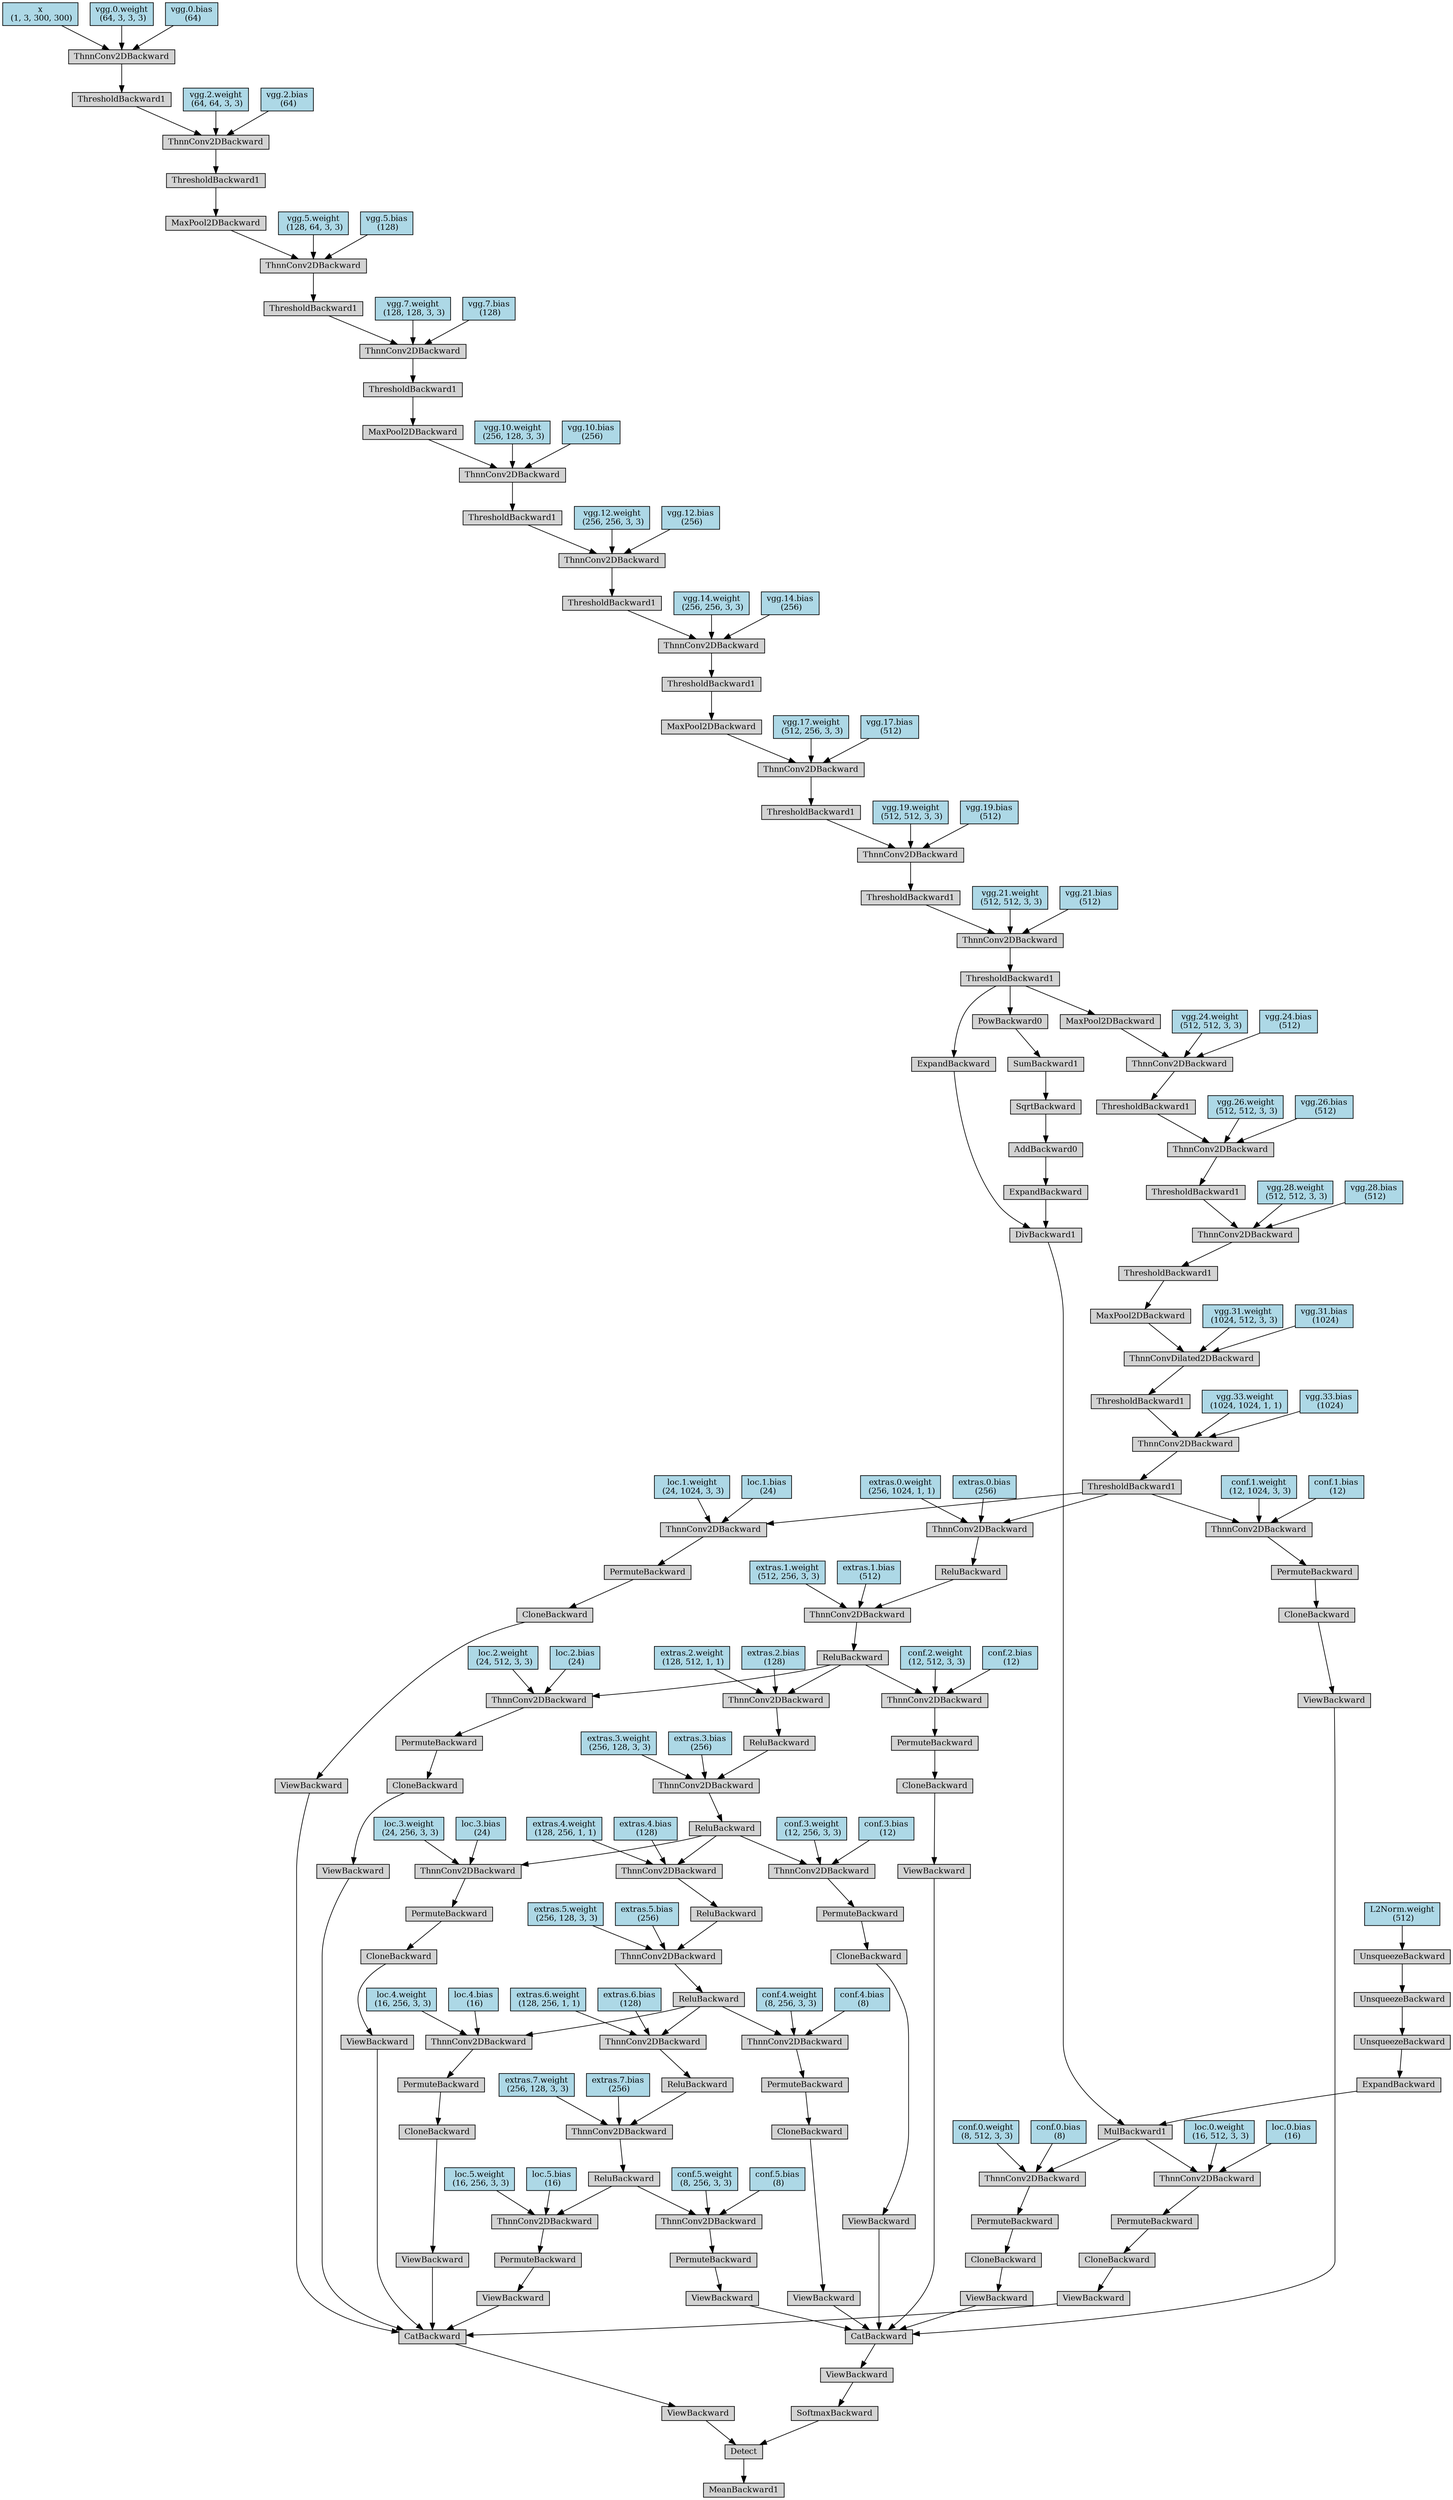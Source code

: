 digraph {
	graph [size="58.05,58.05"]
	node [align=left fontsize=12 height=0.2 ranksep=0.1 shape=box style=filled]
	140163950067328 [label=MeanBackward1]
	140163952101120 -> 140163950067328
	140163952101120 [label=Detect]
	140163950067216 -> 140163952101120
	140163950067216 [label=ViewBackward]
	140163950067048 -> 140163950067216
	140163950067048 [label=CatBackward]
	140163950066880 -> 140163950067048
	140163950066880 [label=ViewBackward]
	140163950066376 -> 140163950066880
	140163950066376 [label=CloneBackward]
	140163950066152 -> 140163950066376
	140163950066152 [label=PermuteBackward]
	140163950065984 -> 140163950066152
	140163950065984 [label=ThnnConv2DBackward]
	140163950065872 -> 140163950065984
	140163950065872 [label=MulBackward1]
	140163950065480 -> 140163950065872
	140163950065480 [label=ExpandBackward]
	140163950065312 -> 140163950065480
	140163950065312 [label=UnsqueezeBackward]
	140163950065200 -> 140163950065312
	140163950065200 [label=UnsqueezeBackward]
	140163950065088 -> 140163950065200
	140163950065088 [label=UnsqueezeBackward]
	140163950064976 -> 140163950065088
	140163950064976 [label="L2Norm.weight
 (512)" fillcolor=lightblue]
	140163950065424 -> 140163950065872
	140163950065424 [label=DivBackward1]
	140163950065256 -> 140163950065424
	140163950065256 [label=ExpandBackward]
	140163950064920 -> 140163950065256
	140163950064920 [label=ThresholdBackward1]
	140163950064808 -> 140163950064920
	140163950064808 [label=ThnnConv2DBackward]
	140163950064696 -> 140163950064808
	140163950064696 [label=ThresholdBackward1]
	140163950064304 -> 140163950064696
	140163950064304 [label=ThnnConv2DBackward]
	140163950064136 -> 140163950064304
	140163950064136 [label=ThresholdBackward1]
	140163950063800 -> 140163950064136
	140163950063800 [label=ThnnConv2DBackward]
	140163950067664 -> 140163950063800
	140163950067664 [label=MaxPool2DBackward]
	140163950077320 -> 140163950067664
	140163950077320 [label=ThresholdBackward1]
	140163950077152 -> 140163950077320
	140163950077152 [label=ThnnConv2DBackward]
	140163950077040 -> 140163950077152
	140163950077040 [label=ThresholdBackward1]
	140163950076480 -> 140163950077040
	140163950076480 [label=ThnnConv2DBackward]
	140163950076368 -> 140163950076480
	140163950076368 [label=ThresholdBackward1]
	140163950335592 -> 140163950076368
	140163950335592 [label=ThnnConv2DBackward]
	140163950335872 -> 140163950335592
	140163950335872 [label=MaxPool2DBackward]
	140163950336656 -> 140163950335872
	140163950336656 [label=ThresholdBackward1]
	140163950336600 -> 140163950336656
	140163950336600 [label=ThnnConv2DBackward]
	140163950337104 -> 140163950336600
	140163950337104 [label=ThresholdBackward1]
	140163950337384 -> 140163950337104
	140163950337384 [label=ThnnConv2DBackward]
	140163950337552 -> 140163950337384
	140163950337552 [label=MaxPool2DBackward]
	140163950335088 -> 140163950337552
	140163950335088 [label=ThresholdBackward1]
	140163950350464 -> 140163950335088
	140163950350464 [label=ThnnConv2DBackward]
	140163950350800 -> 140163950350464
	140163950350800 [label=ThresholdBackward1]
	140163950351192 -> 140163950350800
	140163950351192 [label=ThnnConv2DBackward]
	140163950352760 -> 140163950351192
	140163950352760 [label="x
 (1, 3, 300, 300)" fillcolor=lightblue]
	140163950352592 -> 140163950351192
	140163950352592 [label="vgg.0.weight
 (64, 3, 3, 3)" fillcolor=lightblue]
	140163950352984 -> 140163950351192
	140163950352984 [label="vgg.0.bias
 (64)" fillcolor=lightblue]
	140163950350744 -> 140163950350464
	140163950350744 [label="vgg.2.weight
 (64, 64, 3, 3)" fillcolor=lightblue]
	140163950350912 -> 140163950350464
	140163950350912 [label="vgg.2.bias
 (64)" fillcolor=lightblue]
	140163950337776 -> 140163950337384
	140163950337776 [label="vgg.5.weight
 (128, 64, 3, 3)" fillcolor=lightblue]
	140163950337832 -> 140163950337384
	140163950337832 [label="vgg.5.bias
 (128)" fillcolor=lightblue]
	140163950336488 -> 140163950336600
	140163950336488 [label="vgg.7.weight
 (128, 128, 3, 3)" fillcolor=lightblue]
	140163950336992 -> 140163950336600
	140163950336992 [label="vgg.7.bias
 (128)" fillcolor=lightblue]
	140163950335928 -> 140163950335592
	140163950335928 [label="vgg.10.weight
 (256, 128, 3, 3)" fillcolor=lightblue]
	140163950336040 -> 140163950335592
	140163950336040 [label="vgg.10.bias
 (256)" fillcolor=lightblue]
	140163950076200 -> 140163950076480
	140163950076200 [label="vgg.12.weight
 (256, 256, 3, 3)" fillcolor=lightblue]
	140163950076088 -> 140163950076480
	140163950076088 [label="vgg.12.bias
 (256)" fillcolor=lightblue]
	140163950076872 -> 140163950077152
	140163950076872 [label="vgg.14.weight
 (256, 256, 3, 3)" fillcolor=lightblue]
	140163950076704 -> 140163950077152
	140163950076704 [label="vgg.14.bias
 (256)" fillcolor=lightblue]
	140163950079448 -> 140163950063800
	140163950079448 [label="vgg.17.weight
 (512, 256, 3, 3)" fillcolor=lightblue]
	140163950078552 -> 140163950063800
	140163950078552 [label="vgg.17.bias
 (512)" fillcolor=lightblue]
	140163950064080 -> 140163950064304
	140163950064080 [label="vgg.19.weight
 (512, 512, 3, 3)" fillcolor=lightblue]
	140163950063968 -> 140163950064304
	140163950063968 [label="vgg.19.bias
 (512)" fillcolor=lightblue]
	140163950064584 -> 140163950064808
	140163950064584 [label="vgg.21.weight
 (512, 512, 3, 3)" fillcolor=lightblue]
	140163950064528 -> 140163950064808
	140163950064528 [label="vgg.21.bias
 (512)" fillcolor=lightblue]
	140163950065144 -> 140163950065424
	140163950065144 [label=ExpandBackward]
	140163950064864 -> 140163950065144
	140163950064864 [label=AddBackward0]
	140163950064416 -> 140163950064864
	140163950064416 [label=SqrtBackward]
	140163950063688 -> 140163950064416
	140163950063688 [label=SumBackward1]
	140163950079112 -> 140163950063688
	140163950079112 [label=PowBackward0]
	140163950064920 -> 140163950079112
	140163950065760 -> 140163950065984
	140163950065760 [label="loc.0.weight
 (16, 512, 3, 3)" fillcolor=lightblue]
	140163950065704 -> 140163950065984
	140163950065704 [label="loc.0.bias
 (16)" fillcolor=lightblue]
	140163950066824 -> 140163950067048
	140163950066824 [label=ViewBackward]
	140163950066264 -> 140163950066824
	140163950066264 [label=CloneBackward]
	140163950065928 -> 140163950066264
	140163950065928 [label=PermuteBackward]
	140163950065032 -> 140163950065928
	140163950065032 [label=ThnnConv2DBackward]
	140163950065368 -> 140163950065032
	140163950065368 [label=ThresholdBackward1]
	140163950076592 -> 140163950065368
	140163950076592 [label=ThnnConv2DBackward]
	140163950076032 -> 140163950076592
	140163950076032 [label=ThresholdBackward1]
	140163950335648 -> 140163950076032
	140163950335648 [label=ThnnConvDilated2DBackward]
	140163950336376 -> 140163950335648
	140163950336376 [label=MaxPool2DBackward]
	140163950351360 -> 140163950336376
	140163950351360 [label=ThresholdBackward1]
	140163950352704 -> 140163950351360
	140163950352704 [label=ThnnConv2DBackward]
	140163950352648 -> 140163950352704
	140163950352648 [label=ThresholdBackward1]
	140163950353824 -> 140163950352648
	140163950353824 [label=ThnnConv2DBackward]
	140163950354160 -> 140163950353824
	140163950354160 [label=ThresholdBackward1]
	140163950379584 -> 140163950354160
	140163950379584 [label=ThnnConv2DBackward]
	140163950379864 -> 140163950379584
	140163950379864 [label=MaxPool2DBackward]
	140163950064920 -> 140163950379864
	140163950380312 -> 140163950379584
	140163950380312 [label="vgg.24.weight
 (512, 512, 3, 3)" fillcolor=lightblue]
	140163950379920 -> 140163950379584
	140163950379920 [label="vgg.24.bias
 (512)" fillcolor=lightblue]
	140163950352312 -> 140163950353824
	140163950352312 [label="vgg.26.weight
 (512, 512, 3, 3)" fillcolor=lightblue]
	140163950379248 -> 140163950353824
	140163950379248 [label="vgg.26.bias
 (512)" fillcolor=lightblue]
	140163950353768 -> 140163950352704
	140163950353768 [label="vgg.28.weight
 (512, 512, 3, 3)" fillcolor=lightblue]
	140163950352872 -> 140163950352704
	140163950352872 [label="vgg.28.bias
 (512)" fillcolor=lightblue]
	140163950337888 -> 140163950335648
	140163950337888 [label="vgg.31.weight
 (1024, 512, 3, 3)" fillcolor=lightblue]
	140163950337496 -> 140163950335648
	140163950337496 [label="vgg.31.bias
 (1024)" fillcolor=lightblue]
	140163950076424 -> 140163950076592
	140163950076424 [label="vgg.33.weight
 (1024, 1024, 1, 1)" fillcolor=lightblue]
	140163950336768 -> 140163950076592
	140163950336768 [label="vgg.33.bias
 (1024)" fillcolor=lightblue]
	140163950063856 -> 140163950065032
	140163950063856 [label="loc.1.weight
 (24, 1024, 3, 3)" fillcolor=lightblue]
	140163950064192 -> 140163950065032
	140163950064192 [label="loc.1.bias
 (24)" fillcolor=lightblue]
	140163950067608 -> 140163950067048
	140163950067608 [label=ViewBackward]
	140163950066096 -> 140163950067608
	140163950066096 [label=CloneBackward]
	140163950064752 -> 140163950066096
	140163950064752 [label=PermuteBackward]
	140163950337216 -> 140163950064752
	140163950337216 [label=ThnnConv2DBackward]
	140163950077264 -> 140163950337216
	140163950077264 [label=ReluBackward]
	140163950350408 -> 140163950077264
	140163950350408 [label=ThnnConv2DBackward]
	140163950379416 -> 140163950350408
	140163950379416 [label=ReluBackward]
	140163950380536 -> 140163950379416
	140163950380536 [label=ThnnConv2DBackward]
	140163950065368 -> 140163950380536
	140163950380760 -> 140163950380536
	140163950380760 [label="extras.0.weight
 (256, 1024, 1, 1)" fillcolor=lightblue]
	140163950380648 -> 140163950380536
	140163950380648 [label="extras.0.bias
 (256)" fillcolor=lightblue]
	140163950380032 -> 140163950350408
	140163950380032 [label="extras.1.weight
 (512, 256, 3, 3)" fillcolor=lightblue]
	140163950380424 -> 140163950350408
	140163950380424 [label="extras.1.bias
 (512)" fillcolor=lightblue]
	140163950350632 -> 140163950337216
	140163950350632 [label="loc.2.weight
 (24, 512, 3, 3)" fillcolor=lightblue]
	140163950354048 -> 140163950337216
	140163950354048 [label="loc.2.bias
 (24)" fillcolor=lightblue]
	140163950066712 -> 140163950067048
	140163950066712 [label=ViewBackward]
	140163950065592 -> 140163950066712
	140163950065592 [label=CloneBackward]
	140163950077096 -> 140163950065592
	140163950077096 [label=PermuteBackward]
	140163950353656 -> 140163950077096
	140163950353656 [label=ThnnConv2DBackward]
	140163950381320 -> 140163950353656
	140163950381320 [label=ReluBackward]
	140163950381376 -> 140163950381320
	140163950381376 [label=ThnnConv2DBackward]
	140163950379472 -> 140163950381376
	140163950379472 [label=ReluBackward]
	140163950411224 -> 140163950379472
	140163950411224 [label=ThnnConv2DBackward]
	140163950077264 -> 140163950411224
	140163950411112 -> 140163950411224
	140163950411112 [label="extras.2.weight
 (128, 512, 1, 1)" fillcolor=lightblue]
	140163950411560 -> 140163950411224
	140163950411560 [label="extras.2.bias
 (128)" fillcolor=lightblue]
	140163950379808 -> 140163950381376
	140163950379808 [label="extras.3.weight
 (256, 128, 3, 3)" fillcolor=lightblue]
	140163950380704 -> 140163950381376
	140163950380704 [label="extras.3.bias
 (256)" fillcolor=lightblue]
	140163950381152 -> 140163950353656
	140163950381152 [label="loc.3.weight
 (24, 256, 3, 3)" fillcolor=lightblue]
	140163950381208 -> 140163950353656
	140163950381208 [label="loc.3.bias
 (24)" fillcolor=lightblue]
	140163950066600 -> 140163950067048
	140163950066600 [label=ViewBackward]
	140163950336936 -> 140163950066600
	140163950336936 [label=CloneBackward]
	140163950379752 -> 140163950336936
	140163950379752 [label=PermuteBackward]
	140163950379136 -> 140163950379752
	140163950379136 [label=ThnnConv2DBackward]
	140163950411672 -> 140163950379136
	140163950411672 [label=ReluBackward]
	140163950551168 -> 140163950411672
	140163950551168 [label=ThnnConv2DBackward]
	140163950551504 -> 140163950551168
	140163950551504 [label=ReluBackward]
	140163950552064 -> 140163950551504
	140163950552064 [label=ThnnConv2DBackward]
	140163950381320 -> 140163950552064
	140163950552232 -> 140163950552064
	140163950552232 [label="extras.4.weight
 (128, 256, 1, 1)" fillcolor=lightblue]
	140163950552680 -> 140163950552064
	140163950552680 [label="extras.4.bias
 (128)" fillcolor=lightblue]
	140163950551616 -> 140163950551168
	140163950551616 [label="extras.5.weight
 (256, 128, 3, 3)" fillcolor=lightblue]
	140163950551784 -> 140163950551168
	140163950551784 [label="extras.5.bias
 (256)" fillcolor=lightblue]
	140163950410944 -> 140163950379136
	140163950410944 [label="loc.4.weight
 (16, 256, 3, 3)" fillcolor=lightblue]
	140163950411392 -> 140163950379136
	140163950411392 [label="loc.4.bias
 (16)" fillcolor=lightblue]
	140163950066488 -> 140163950067048
	140163950066488 [label=ViewBackward]
	140163950354216 -> 140163950066488
	140163950354216 [label=PermuteBackward]
	140163950410888 -> 140163950354216
	140163950410888 [label=ThnnConv2DBackward]
	140163950551840 -> 140163950410888
	140163950551840 [label=ReluBackward]
	140163950551896 -> 140163950551840
	140163950551896 [label=ThnnConv2DBackward]
	140163950554192 -> 140163950551896
	140163950554192 [label=ReluBackward]
	140163950553464 -> 140163950554192
	140163950553464 [label=ThnnConv2DBackward]
	140163950411672 -> 140163950553464
	140163950553912 -> 140163950553464
	140163950553912 [label="extras.6.weight
 (128, 256, 1, 1)" fillcolor=lightblue]
	140163950554024 -> 140163950553464
	140163950554024 [label="extras.6.bias
 (128)" fillcolor=lightblue]
	140163950553072 -> 140163950551896
	140163950553072 [label="extras.7.weight
 (256, 128, 3, 3)" fillcolor=lightblue]
	140163950553296 -> 140163950551896
	140163950553296 [label="extras.7.bias
 (256)" fillcolor=lightblue]
	140163950552960 -> 140163950410888
	140163950552960 [label="loc.5.weight
 (16, 256, 3, 3)" fillcolor=lightblue]
	140163950551280 -> 140163950410888
	140163950551280 [label="loc.5.bias
 (16)" fillcolor=lightblue]
	140163950067160 -> 140163952101120
	140163950067160 [label=SoftmaxBackward]
	140163950066992 -> 140163950067160
	140163950066992 [label=ViewBackward]
	140163950381432 -> 140163950066992
	140163950381432 [label=CatBackward]
	140163950554864 -> 140163950381432
	140163950554864 [label=ViewBackward]
	140163950554360 -> 140163950554864
	140163950554360 [label=CloneBackward]
	140163950551952 -> 140163950554360
	140163950551952 [label=PermuteBackward]
	140163950553688 -> 140163950551952
	140163950553688 [label=ThnnConv2DBackward]
	140163950065872 -> 140163950553688
	140163950554752 -> 140163950553688
	140163950554752 [label="conf.0.weight
 (8, 512, 3, 3)" fillcolor=lightblue]
	140163950555088 -> 140163950553688
	140163950555088 [label="conf.0.bias
 (8)" fillcolor=lightblue]
	140163950553240 -> 140163950381432
	140163950553240 [label=ViewBackward]
	140163950552904 -> 140163950553240
	140163950552904 [label=CloneBackward]
	140163950554136 -> 140163950552904
	140163950554136 [label=PermuteBackward]
	140163950444616 -> 140163950554136
	140163950444616 [label=ThnnConv2DBackward]
	140163950065368 -> 140163950444616
	140163950444840 -> 140163950444616
	140163950444840 [label="conf.1.weight
 (12, 1024, 3, 3)" fillcolor=lightblue]
	140163950444784 -> 140163950444616
	140163950444784 [label="conf.1.bias
 (12)" fillcolor=lightblue]
	140163950554248 -> 140163950381432
	140163950554248 [label=ViewBackward]
	140163950552736 -> 140163950554248
	140163950552736 [label=CloneBackward]
	140163950444672 -> 140163950552736
	140163950444672 [label=PermuteBackward]
	140163950445176 -> 140163950444672
	140163950445176 [label=ThnnConv2DBackward]
	140163950077264 -> 140163950445176
	140163950444952 -> 140163950445176
	140163950444952 [label="conf.2.weight
 (12, 512, 3, 3)" fillcolor=lightblue]
	140163950445904 -> 140163950445176
	140163950445904 [label="conf.2.bias
 (12)" fillcolor=lightblue]
	140163950553016 -> 140163950381432
	140163950553016 [label=ViewBackward]
	140163950554584 -> 140163950553016
	140163950554584 [label=CloneBackward]
	140163950445120 -> 140163950554584
	140163950445120 [label=PermuteBackward]
	140163950445400 -> 140163950445120
	140163950445400 [label=ThnnConv2DBackward]
	140163950381320 -> 140163950445400
	140163950446072 -> 140163950445400
	140163950446072 [label="conf.3.weight
 (12, 256, 3, 3)" fillcolor=lightblue]
	140163950445456 -> 140163950445400
	140163950445456 [label="conf.3.bias
 (12)" fillcolor=lightblue]
	140163950554472 -> 140163950381432
	140163950554472 [label=ViewBackward]
	140163950445008 -> 140163950554472
	140163950445008 [label=CloneBackward]
	140163950446184 -> 140163950445008
	140163950446184 [label=PermuteBackward]
	140163950446016 -> 140163950446184
	140163950446016 [label=ThnnConv2DBackward]
	140163950411672 -> 140163950446016
	140163950445232 -> 140163950446016
	140163950445232 [label="conf.4.weight
 (8, 256, 3, 3)" fillcolor=lightblue]
	140163950445960 -> 140163950446016
	140163950445960 [label="conf.4.bias
 (8)" fillcolor=lightblue]
	140163950553800 -> 140163950381432
	140163950553800 [label=ViewBackward]
	140163950445344 -> 140163950553800
	140163950445344 [label=PermuteBackward]
	140163950446240 -> 140163950445344
	140163950446240 [label=ThnnConv2DBackward]
	140163950551840 -> 140163950446240
	140163950445792 -> 140163950446240
	140163950445792 [label="conf.5.weight
 (8, 256, 3, 3)" fillcolor=lightblue]
	140163950445288 -> 140163950446240
	140163950445288 [label="conf.5.bias
 (8)" fillcolor=lightblue]
}

